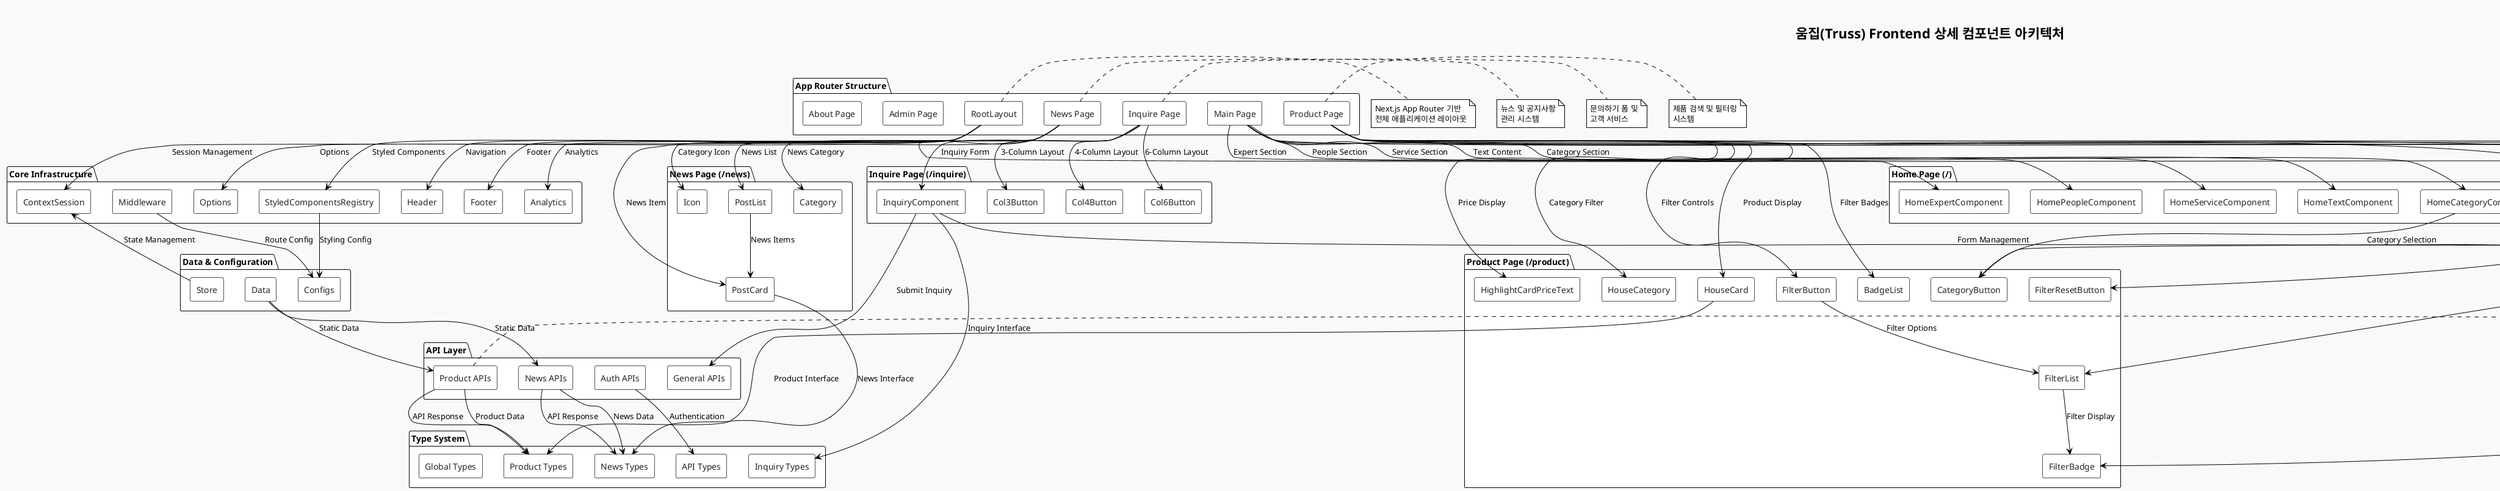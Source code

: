 @startuml Truss Frontend Detailed Component Diagram

!theme plain
skinparam componentStyle rectangle
skinparam backgroundColor #f8f9fa
skinparam component {
    BackgroundColor #ffffff
    BorderColor #495057
    FontColor #212529
}

title 움집(Truss) Frontend 상세 컴포넌트 아키텍처

package "App Router Structure" {
    component [RootLayout] as root
    component [Main Page] as mainPage
    component [Product Page] as productPage
    component [News Page] as newsPage
    component [Inquire Page] as inquirePage
    component [Admin Page] as adminPage
    component [About Page] as aboutPage
}

package "Core Infrastructure" {
    component [StyledComponentsRegistry] as styledRegistry
    component [ContextSession] as contextSession
    component [Header] as header
    component [Footer] as footer
    component [Options] as options
    component [Analytics] as analytics
    component [Middleware] as middleware
}

package "Navigation System" {
    component [RouteButton] as routeButton
    component [HomeOffcanvas] as homeOffcanvas
    component [HomeOffcanvasRouteButton] as offcanvasRouteButton
}

package "Home Page (/)" {
    component [HomeCategoryComponent] as homeCategory
    component [HomeCategoryNav] as homeCategoryNav
    component [HomeExpertComponent] as homeExpert
    component [HomePeopleComponent] as homePeople
    component [HomeServiceComponent] as homeService
    component [HomeTextComponent] as homeText
}

package "Product Page (/product)" {
    component [HouseCard] as houseCard
    component [HouseCategory] as houseCategory
    component [FilterButton] as filterButton
    component [FilterList] as filterList
    component [FilterBadge] as filterBadge
    component [FilterResetButton] as filterReset
    component [CategoryButton] as categoryButton
    component [BadgeList] as badgeList
    component [HighlightCardPriceText] as priceText
}

package "News Page (/news)" {
    component [PostList] as postList
    component [PostCard] as postCard
    component [Category] as newsCategory
    component [Icon] as newsIcon
}

package "Inquire Page (/inquire)" {
    component [InquiryComponent] as inquiryComponent
    component [Col3Button] as col3Button
    component [Col4Button] as col4Button
    component [Col6Button] as col6Button
}

package "Utility Components" {
    component [Pagination] as pagination
    component [SearchComponent] as searchComponent
    component [ImageFallback] as imageFallback
    component [FAQList] as faqList
    component [FAQItem] as faqItem
}

package "Custom Hooks" {
    component [useAuth] as useAuth
    component [useQueryString] as useQueryString
    component [useAlert] as useAlert
    component [usePage] as usePage
    component [useForm] as useForm
    component [useEditor] as useEditor
}

package "API Layer" {
    component [Auth APIs] as authApis
    component [Product APIs] as productApis
    component [News APIs] as newsApis
    component [General APIs] as generalApis
}

package "Type System" {
    component [Product Types] as productTypes
    component [News Types] as newsTypes
    component [Inquiry Types] as inquiryTypes
    component [API Types] as apiTypes
    component [Global Types] as globalTypes
}

package "Data & Configuration" {
    component [Configs] as configs
    component [Data] as data
    component [Store] as store
}

' Root Layout Dependencies
root --> styledRegistry : "Styled Components"
root --> contextSession : "Session Management"
root --> header : "Navigation"
root --> footer : "Footer"
root --> options : "Options"
root --> analytics : "Analytics"

' Header Dependencies
header --> routeButton : "Navigation"
header --> homeOffcanvas : "Mobile Menu"

' Home Offcanvas Dependencies
homeOffcanvas --> offcanvasRouteButton : "Mobile Navigation"

' Main Page Dependencies
mainPage --> homeCategory : "Category Section"
mainPage --> homeCategoryNav : "Category Navigation"
mainPage --> homeExpert : "Expert Section"
mainPage --> homePeople : "People Section"
mainPage --> homeService : "Service Section"
mainPage --> homeText : "Text Content"

' Product Page Dependencies
productPage --> houseCard : "Product Display"
productPage --> houseCategory : "Category Filter"
productPage --> filterButton : "Filter Controls"
productPage --> filterList : "Filter Options"
productPage --> filterBadge : "Active Filters"
productPage --> filterReset : "Reset Filters"
productPage --> categoryButton : "Category Selection"
productPage --> badgeList : "Filter Badges"
productPage --> priceText : "Price Display"

' News Page Dependencies
newsPage --> postList : "News List"
newsPage --> postCard : "News Item"
newsPage --> newsCategory : "News Category"
newsPage --> newsIcon : "Category Icon"

' Inquire Page Dependencies
inquirePage --> inquiryComponent : "Inquiry Form"
inquirePage --> col3Button : "3-Column Layout"
inquirePage --> col4Button : "4-Column Layout"
inquirePage --> col6Button : "6-Column Layout"

' Component Dependencies
homeCategory --> categoryButton : "Category Selection"
filterButton --> filterList : "Filter Options"
filterList --> filterBadge : "Filter Display"
postList --> postCard : "News Items"
faqList --> faqItem : "FAQ Items"

' Hook Dependencies
inquiryComponent --> useForm : "Form Management"
searchComponent --> useQueryString : "Query Parameters"
pagination --> usePage : "Page Management"
productPage --> useQueryString : "Filter State"
newsPage --> useQueryString : "Category State"

' API Dependencies
inquiryComponent --> generalApis : "Submit Inquiry"
productApis --> productTypes : "Product Data"
newsApis --> newsTypes : "News Data"
authApis --> apiTypes : "Authentication"

' Type Dependencies
houseCard --> productTypes : "Product Interface"
postCard --> newsTypes : "News Interface"
inquiryComponent --> inquiryTypes : "Inquiry Interface"
productApis --> productTypes : "API Response"
newsApis --> newsTypes : "API Response"

' Configuration Dependencies
styledRegistry --> configs : "Styling Config"
middleware --> configs : "Route Config"

' Data Flow
data --> productApis : "Static Data"
data --> newsApis : "Static Data"
store --> contextSession : "State Management"

note right of root
  Next.js App Router 기반
  전체 애플리케이션 레이아웃
end note

note right of productPage
  제품 검색 및 필터링
  시스템
end note

note right of newsPage
  뉴스 및 공지사항
  관리 시스템
end note

note right of inquirePage
  문의하기 폼 및
  고객 서비스
end note

note right of useForm
  폼 상태 관리 및
  유효성 검증
end note

note right of productApis
  제품 데이터 API
  및 필터링 로직
end note

@enduml
